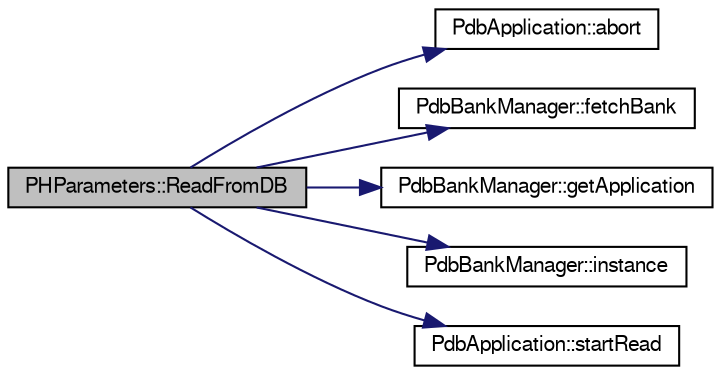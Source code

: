 digraph "PHParameters::ReadFromDB"
{
  bgcolor="transparent";
  edge [fontname="FreeSans",fontsize="10",labelfontname="FreeSans",labelfontsize="10"];
  node [fontname="FreeSans",fontsize="10",shape=record];
  rankdir="LR";
  Node1 [label="PHParameters::ReadFromDB",height=0.2,width=0.4,color="black", fillcolor="grey75", style="filled" fontcolor="black"];
  Node1 -> Node2 [color="midnightblue",fontsize="10",style="solid",fontname="FreeSans"];
  Node2 [label="PdbApplication::abort",height=0.2,width=0.4,color="black",URL="$dd/df1/classPdbApplication.html#a3f16b575e6bfc657ebe90189b9490216"];
  Node1 -> Node3 [color="midnightblue",fontsize="10",style="solid",fontname="FreeSans"];
  Node3 [label="PdbBankManager::fetchBank",height=0.2,width=0.4,color="black",URL="$dc/ddd/classPdbBankManager.html#a5d31d120214e07ab1803799d4db3877f"];
  Node1 -> Node4 [color="midnightblue",fontsize="10",style="solid",fontname="FreeSans"];
  Node4 [label="PdbBankManager::getApplication",height=0.2,width=0.4,color="black",URL="$dc/ddd/classPdbBankManager.html#a95e1c32001912315223f34c148468092"];
  Node1 -> Node5 [color="midnightblue",fontsize="10",style="solid",fontname="FreeSans"];
  Node5 [label="PdbBankManager::instance",height=0.2,width=0.4,color="black",URL="$dc/ddd/classPdbBankManager.html#a845fef32c14858a7125c77d7e1ed2d6f"];
  Node1 -> Node6 [color="midnightblue",fontsize="10",style="solid",fontname="FreeSans"];
  Node6 [label="PdbApplication::startRead",height=0.2,width=0.4,color="black",URL="$dd/df1/classPdbApplication.html#a2813a381c7e42edd7252d3be0d5e9468"];
}
